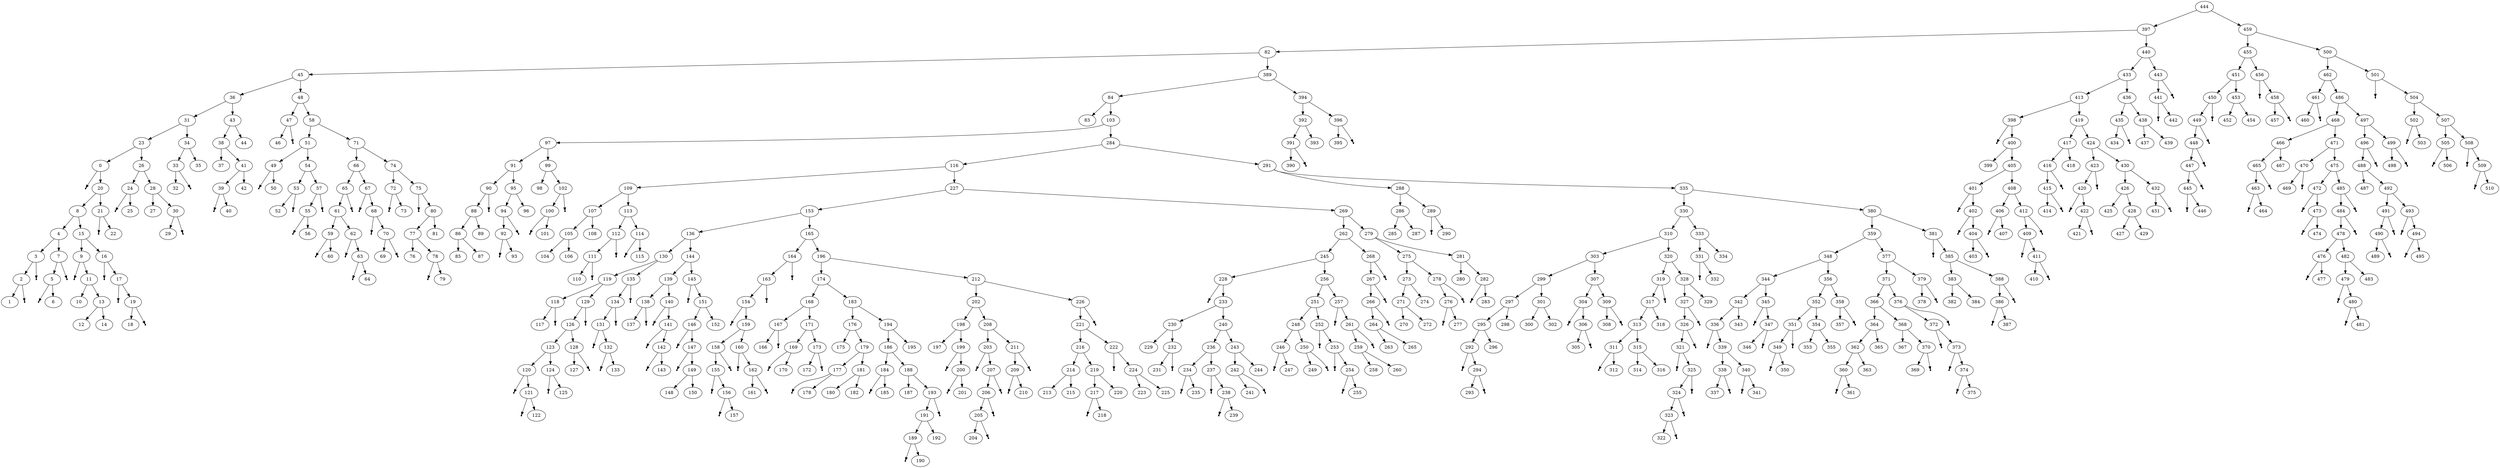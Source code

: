 digraph G{
	444;
	444 -> 397;
	397 -> 82;
	82 -> 45;
	45 -> 36;
	36 -> 31;
	31 -> 23;
	23 -> 0;
	null827758885 [shape=point];
	0 -> null827758885;
	0 -> 20;
	20 -> 8;
	8 -> 4;
	4 -> 3;
	3 -> 2;
	2 -> 1;
	null75867048 [shape=point];
	2 -> null75867048;
	null22742071 [shape=point];
	3 -> null22742071;
	4 -> 7;
	7 -> 5;
	null981336653 [shape=point];
	5 -> null981336653;
	5 -> 6;
	null723804233 [shape=point];
	7 -> null723804233;
	8 -> 15;
	15 -> 9;
	null798430781 [shape=point];
	9 -> null798430781;
	9 -> 11;
	11 -> 10;
	11 -> 13;
	13 -> 12;
	13 -> 14;
	15 -> 16;
	null161243243 [shape=point];
	16 -> null161243243;
	16 -> 17;
	null778402628 [shape=point];
	17 -> null778402628;
	17 -> 19;
	19 -> 18;
	null649137149 [shape=point];
	19 -> null649137149;
	20 -> 21;
	null982472935 [shape=point];
	21 -> null982472935;
	21 -> 22;
	23 -> 26;
	26 -> 24;
	null212432796 [shape=point];
	24 -> null212432796;
	24 -> 25;
	26 -> 28;
	28 -> 27;
	28 -> 30;
	30 -> 29;
	null658761873 [shape=point];
	30 -> null658761873;
	31 -> 34;
	34 -> 33;
	33 -> 32;
	null939791374 [shape=point];
	33 -> null939791374;
	34 -> 35;
	36 -> 43;
	43 -> 38;
	38 -> 37;
	38 -> 41;
	41 -> 39;
	null479428873 [shape=point];
	39 -> null479428873;
	39 -> 40;
	41 -> 42;
	43 -> 44;
	45 -> 48;
	48 -> 47;
	47 -> 46;
	null555202407 [shape=point];
	47 -> null555202407;
	48 -> 58;
	58 -> 51;
	51 -> 49;
	null988186308 [shape=point];
	49 -> null988186308;
	49 -> 50;
	51 -> 54;
	54 -> 53;
	53 -> 52;
	null909347615 [shape=point];
	53 -> null909347615;
	54 -> 57;
	57 -> 55;
	null212104877 [shape=point];
	55 -> null212104877;
	55 -> 56;
	null198530706 [shape=point];
	57 -> null198530706;
	58 -> 71;
	71 -> 66;
	66 -> 65;
	65 -> 61;
	61 -> 59;
	null460991590 [shape=point];
	59 -> null460991590;
	59 -> 60;
	61 -> 62;
	null510299822 [shape=point];
	62 -> null510299822;
	62 -> 63;
	null246459324 [shape=point];
	63 -> null246459324;
	63 -> 64;
	null128425309 [shape=point];
	65 -> null128425309;
	66 -> 67;
	null946039354 [shape=point];
	67 -> null946039354;
	67 -> 68;
	null979324495 [shape=point];
	68 -> null979324495;
	68 -> 70;
	70 -> 69;
	null311914469 [shape=point];
	70 -> null311914469;
	71 -> 74;
	74 -> 72;
	null576351437 [shape=point];
	72 -> null576351437;
	72 -> 73;
	74 -> 75;
	null240080317 [shape=point];
	75 -> null240080317;
	75 -> 80;
	80 -> 77;
	77 -> 76;
	77 -> 78;
	null103048626 [shape=point];
	78 -> null103048626;
	78 -> 79;
	80 -> 81;
	82 -> 389;
	389 -> 84;
	84 -> 83;
	84 -> 103;
	103 -> 97;
	97 -> 91;
	91 -> 90;
	90 -> 88;
	88 -> 86;
	86 -> 85;
	86 -> 87;
	88 -> 89;
	null134065649 [shape=point];
	90 -> null134065649;
	91 -> 95;
	95 -> 94;
	94 -> 92;
	null67898923 [shape=point];
	92 -> null67898923;
	92 -> 93;
	null747830449 [shape=point];
	94 -> null747830449;
	95 -> 96;
	97 -> 99;
	99 -> 98;
	99 -> 102;
	102 -> 100;
	null583460351 [shape=point];
	100 -> null583460351;
	100 -> 101;
	null960504456 [shape=point];
	102 -> null960504456;
	103 -> 284;
	284 -> 116;
	116 -> 109;
	109 -> 107;
	107 -> 105;
	105 -> 104;
	105 -> 106;
	107 -> 108;
	109 -> 113;
	113 -> 112;
	112 -> 111;
	111 -> 110;
	null383763706 [shape=point];
	111 -> null383763706;
	null981132851 [shape=point];
	112 -> null981132851;
	113 -> 114;
	null676105951 [shape=point];
	114 -> null676105951;
	114 -> 115;
	116 -> 227;
	227 -> 153;
	153 -> 136;
	136 -> 130;
	130 -> 119;
	119 -> 118;
	118 -> 117;
	null712108335 [shape=point];
	118 -> null712108335;
	119 -> 129;
	129 -> 126;
	126 -> 123;
	123 -> 120;
	null846237410 [shape=point];
	120 -> null846237410;
	120 -> 121;
	null782295682 [shape=point];
	121 -> null782295682;
	121 -> 122;
	123 -> 124;
	null859542472 [shape=point];
	124 -> null859542472;
	124 -> 125;
	126 -> 128;
	128 -> 127;
	null707517322 [shape=point];
	128 -> null707517322;
	null495257493 [shape=point];
	129 -> null495257493;
	130 -> 135;
	135 -> 134;
	134 -> 131;
	null510696236 [shape=point];
	131 -> null510696236;
	131 -> 132;
	null486547317 [shape=point];
	132 -> null486547317;
	132 -> 133;
	null818048247 [shape=point];
	134 -> null818048247;
	null931886470 [shape=point];
	135 -> null931886470;
	136 -> 144;
	144 -> 139;
	139 -> 138;
	138 -> 137;
	null541642182 [shape=point];
	138 -> null541642182;
	139 -> 140;
	null866908572 [shape=point];
	140 -> null866908572;
	140 -> 141;
	null733860787 [shape=point];
	141 -> null733860787;
	141 -> 142;
	null177783272 [shape=point];
	142 -> null177783272;
	142 -> 143;
	144 -> 145;
	null480603939 [shape=point];
	145 -> null480603939;
	145 -> 151;
	151 -> 146;
	null108397684 [shape=point];
	146 -> null108397684;
	146 -> 147;
	null930648167 [shape=point];
	147 -> null930648167;
	147 -> 149;
	149 -> 148;
	149 -> 150;
	151 -> 152;
	153 -> 165;
	165 -> 164;
	164 -> 163;
	163 -> 154;
	null373625423 [shape=point];
	154 -> null373625423;
	154 -> 159;
	159 -> 158;
	158 -> 155;
	null551297609 [shape=point];
	155 -> null551297609;
	155 -> 156;
	null386746123 [shape=point];
	156 -> null386746123;
	156 -> 157;
	null624713709 [shape=point];
	158 -> null624713709;
	159 -> 160;
	null131256589 [shape=point];
	160 -> null131256589;
	160 -> 162;
	162 -> 161;
	null52780147 [shape=point];
	162 -> null52780147;
	null875284403 [shape=point];
	163 -> null875284403;
	null229075200 [shape=point];
	164 -> null229075200;
	165 -> 196;
	196 -> 174;
	174 -> 168;
	168 -> 167;
	167 -> 166;
	null991781953 [shape=point];
	167 -> null991781953;
	168 -> 171;
	171 -> 169;
	null620490142 [shape=point];
	169 -> null620490142;
	169 -> 170;
	171 -> 173;
	173 -> 172;
	null207733013 [shape=point];
	173 -> null207733013;
	174 -> 183;
	183 -> 176;
	176 -> 175;
	176 -> 179;
	179 -> 177;
	null797236802 [shape=point];
	177 -> null797236802;
	177 -> 178;
	179 -> 181;
	181 -> 180;
	181 -> 182;
	183 -> 194;
	194 -> 186;
	186 -> 184;
	null550778758 [shape=point];
	184 -> null550778758;
	184 -> 185;
	186 -> 188;
	188 -> 187;
	188 -> 193;
	193 -> 191;
	191 -> 189;
	null841413945 [shape=point];
	189 -> null841413945;
	189 -> 190;
	191 -> 192;
	null65211993 [shape=point];
	193 -> null65211993;
	194 -> 195;
	196 -> 212;
	212 -> 202;
	202 -> 198;
	198 -> 197;
	198 -> 199;
	null222488082 [shape=point];
	199 -> null222488082;
	199 -> 200;
	null532233367 [shape=point];
	200 -> null532233367;
	200 -> 201;
	202 -> 208;
	208 -> 203;
	null969078467 [shape=point];
	203 -> null969078467;
	203 -> 207;
	207 -> 206;
	206 -> 205;
	205 -> 204;
	null418836135 [shape=point];
	205 -> null418836135;
	null287265489 [shape=point];
	206 -> null287265489;
	null623176793 [shape=point];
	207 -> null623176793;
	208 -> 211;
	211 -> 209;
	null247980311 [shape=point];
	209 -> null247980311;
	209 -> 210;
	null796559451 [shape=point];
	211 -> null796559451;
	212 -> 226;
	226 -> 221;
	221 -> 216;
	216 -> 214;
	214 -> 213;
	214 -> 215;
	216 -> 219;
	219 -> 217;
	null874359687 [shape=point];
	217 -> null874359687;
	217 -> 218;
	219 -> 220;
	221 -> 222;
	null402527289 [shape=point];
	222 -> null402527289;
	222 -> 224;
	224 -> 223;
	224 -> 225;
	null622083507 [shape=point];
	226 -> null622083507;
	227 -> 269;
	269 -> 262;
	262 -> 245;
	245 -> 228;
	null629915989 [shape=point];
	228 -> null629915989;
	228 -> 233;
	233 -> 230;
	230 -> 229;
	230 -> 232;
	232 -> 231;
	null854565857 [shape=point];
	232 -> null854565857;
	233 -> 240;
	240 -> 236;
	236 -> 234;
	null995102324 [shape=point];
	234 -> null995102324;
	234 -> 235;
	236 -> 237;
	null985850790 [shape=point];
	237 -> null985850790;
	237 -> 238;
	null576163314 [shape=point];
	238 -> null576163314;
	238 -> 239;
	240 -> 243;
	243 -> 242;
	242 -> 241;
	null917738588 [shape=point];
	242 -> null917738588;
	243 -> 244;
	245 -> 256;
	256 -> 251;
	251 -> 248;
	248 -> 246;
	null187646665 [shape=point];
	246 -> null187646665;
	246 -> 247;
	248 -> 250;
	250 -> 249;
	null663331712 [shape=point];
	250 -> null663331712;
	251 -> 252;
	null117270639 [shape=point];
	252 -> null117270639;
	252 -> 253;
	null658528291 [shape=point];
	253 -> null658528291;
	253 -> 254;
	null348581140 [shape=point];
	254 -> null348581140;
	254 -> 255;
	256 -> 257;
	null956555973 [shape=point];
	257 -> null956555973;
	257 -> 261;
	261 -> 259;
	259 -> 258;
	259 -> 260;
	null855542156 [shape=point];
	261 -> null855542156;
	262 -> 268;
	268 -> 267;
	267 -> 266;
	266 -> 264;
	264 -> 263;
	264 -> 265;
	null266812059 [shape=point];
	266 -> null266812059;
	null108975502 [shape=point];
	267 -> null108975502;
	null270999168 [shape=point];
	268 -> null270999168;
	269 -> 279;
	279 -> 275;
	275 -> 273;
	273 -> 271;
	271 -> 270;
	271 -> 272;
	273 -> 274;
	275 -> 278;
	278 -> 276;
	null484837143 [shape=point];
	276 -> null484837143;
	276 -> 277;
	null290268139 [shape=point];
	278 -> null290268139;
	279 -> 281;
	281 -> 280;
	281 -> 282;
	null171990455 [shape=point];
	282 -> null171990455;
	282 -> 283;
	284 -> 291;
	291 -> 288;
	288 -> 286;
	286 -> 285;
	286 -> 287;
	288 -> 289;
	null735510009 [shape=point];
	289 -> null735510009;
	289 -> 290;
	291 -> 335;
	335 -> 330;
	330 -> 310;
	310 -> 303;
	303 -> 299;
	299 -> 297;
	297 -> 295;
	295 -> 292;
	null910547498 [shape=point];
	292 -> null910547498;
	292 -> 294;
	294 -> 293;
	null407964395 [shape=point];
	294 -> null407964395;
	295 -> 296;
	297 -> 298;
	299 -> 301;
	301 -> 300;
	301 -> 302;
	303 -> 307;
	307 -> 304;
	null321460470 [shape=point];
	304 -> null321460470;
	304 -> 306;
	306 -> 305;
	null865314804 [shape=point];
	306 -> null865314804;
	307 -> 309;
	309 -> 308;
	null302133724 [shape=point];
	309 -> null302133724;
	310 -> 320;
	320 -> 319;
	319 -> 317;
	317 -> 313;
	313 -> 311;
	null270640657 [shape=point];
	311 -> null270640657;
	311 -> 312;
	313 -> 315;
	315 -> 314;
	315 -> 316;
	317 -> 318;
	null163726912 [shape=point];
	319 -> null163726912;
	320 -> 328;
	328 -> 327;
	327 -> 326;
	326 -> 321;
	null570141942 [shape=point];
	321 -> null570141942;
	321 -> 325;
	325 -> 324;
	324 -> 323;
	323 -> 322;
	null788006803 [shape=point];
	323 -> null788006803;
	null879290925 [shape=point];
	324 -> null879290925;
	null907209462 [shape=point];
	325 -> null907209462;
	null348808102 [shape=point];
	326 -> null348808102;
	null732690045 [shape=point];
	327 -> null732690045;
	328 -> 329;
	330 -> 333;
	333 -> 331;
	null708522798 [shape=point];
	331 -> null708522798;
	331 -> 332;
	333 -> 334;
	335 -> 380;
	380 -> 359;
	359 -> 348;
	348 -> 344;
	344 -> 342;
	342 -> 336;
	null440493343 [shape=point];
	336 -> null440493343;
	336 -> 339;
	339 -> 338;
	338 -> 337;
	null470213065 [shape=point];
	338 -> null470213065;
	339 -> 340;
	null899234826 [shape=point];
	340 -> null899234826;
	340 -> 341;
	342 -> 343;
	344 -> 345;
	null769879695 [shape=point];
	345 -> null769879695;
	345 -> 347;
	347 -> 346;
	null956478880 [shape=point];
	347 -> null956478880;
	348 -> 356;
	356 -> 352;
	352 -> 351;
	351 -> 349;
	null206528151 [shape=point];
	349 -> null206528151;
	349 -> 350;
	null767552005 [shape=point];
	351 -> null767552005;
	352 -> 354;
	354 -> 353;
	354 -> 355;
	356 -> 358;
	358 -> 357;
	null53633966 [shape=point];
	358 -> null53633966;
	359 -> 377;
	377 -> 371;
	371 -> 366;
	366 -> 364;
	364 -> 362;
	362 -> 360;
	null205699266 [shape=point];
	360 -> null205699266;
	360 -> 361;
	362 -> 363;
	364 -> 365;
	366 -> 368;
	368 -> 367;
	368 -> 370;
	370 -> 369;
	null488474903 [shape=point];
	370 -> null488474903;
	371 -> 376;
	376 -> 372;
	null954784877 [shape=point];
	372 -> null954784877;
	372 -> 373;
	null506166901 [shape=point];
	373 -> null506166901;
	373 -> 374;
	null609589934 [shape=point];
	374 -> null609589934;
	374 -> 375;
	null827290195 [shape=point];
	376 -> null827290195;
	377 -> 379;
	379 -> 378;
	null884825246 [shape=point];
	379 -> null884825246;
	380 -> 381;
	null699096325 [shape=point];
	381 -> null699096325;
	381 -> 385;
	385 -> 383;
	383 -> 382;
	383 -> 384;
	385 -> 388;
	388 -> 386;
	null323969073 [shape=point];
	386 -> null323969073;
	386 -> 387;
	null776374822 [shape=point];
	388 -> null776374822;
	389 -> 394;
	394 -> 392;
	392 -> 391;
	391 -> 390;
	null297925725 [shape=point];
	391 -> null297925725;
	392 -> 393;
	394 -> 396;
	396 -> 395;
	null622677224 [shape=point];
	396 -> null622677224;
	397 -> 440;
	440 -> 433;
	433 -> 413;
	413 -> 398;
	null470490991 [shape=point];
	398 -> null470490991;
	398 -> 400;
	400 -> 399;
	400 -> 405;
	405 -> 401;
	null994998069 [shape=point];
	401 -> null994998069;
	401 -> 402;
	null192962691 [shape=point];
	402 -> null192962691;
	402 -> 404;
	404 -> 403;
	null149846545 [shape=point];
	404 -> null149846545;
	405 -> 408;
	408 -> 406;
	null595915007 [shape=point];
	406 -> null595915007;
	406 -> 407;
	408 -> 412;
	412 -> 409;
	null79468114 [shape=point];
	409 -> null79468114;
	409 -> 411;
	411 -> 410;
	null569120330 [shape=point];
	411 -> null569120330;
	null483417025 [shape=point];
	412 -> null483417025;
	413 -> 419;
	419 -> 417;
	417 -> 416;
	416 -> 415;
	415 -> 414;
	null674155181 [shape=point];
	415 -> null674155181;
	null499959906 [shape=point];
	416 -> null499959906;
	417 -> 418;
	419 -> 424;
	424 -> 423;
	423 -> 420;
	null932691600 [shape=point];
	420 -> null932691600;
	420 -> 422;
	422 -> 421;
	null790428247 [shape=point];
	422 -> null790428247;
	null786341877 [shape=point];
	423 -> null786341877;
	424 -> 430;
	430 -> 426;
	426 -> 425;
	426 -> 428;
	428 -> 427;
	428 -> 429;
	430 -> 432;
	432 -> 431;
	null650570572 [shape=point];
	432 -> null650570572;
	433 -> 436;
	436 -> 435;
	435 -> 434;
	null88387475 [shape=point];
	435 -> null88387475;
	436 -> 438;
	438 -> 437;
	438 -> 439;
	440 -> 443;
	443 -> 441;
	null481835805 [shape=point];
	441 -> null481835805;
	441 -> 442;
	null386914736 [shape=point];
	443 -> null386914736;
	444 -> 459;
	459 -> 455;
	455 -> 451;
	451 -> 450;
	450 -> 449;
	449 -> 448;
	448 -> 447;
	447 -> 445;
	null762424077 [shape=point];
	445 -> null762424077;
	445 -> 446;
	null114278711 [shape=point];
	447 -> null114278711;
	null685610627 [shape=point];
	448 -> null685610627;
	null725065642 [shape=point];
	449 -> null725065642;
	null773339126 [shape=point];
	450 -> null773339126;
	451 -> 453;
	453 -> 452;
	453 -> 454;
	455 -> 456;
	null925190340 [shape=point];
	456 -> null925190340;
	456 -> 458;
	458 -> 457;
	null36850165 [shape=point];
	458 -> null36850165;
	459 -> 500;
	500 -> 462;
	462 -> 461;
	461 -> 460;
	null375196918 [shape=point];
	461 -> null375196918;
	462 -> 486;
	486 -> 468;
	468 -> 466;
	466 -> 465;
	465 -> 463;
	null727515479 [shape=point];
	463 -> null727515479;
	463 -> 464;
	null492179874 [shape=point];
	465 -> null492179874;
	466 -> 467;
	468 -> 471;
	471 -> 470;
	470 -> 469;
	null130419702 [shape=point];
	470 -> null130419702;
	471 -> 475;
	475 -> 472;
	null621789030 [shape=point];
	472 -> null621789030;
	472 -> 473;
	null656022992 [shape=point];
	473 -> null656022992;
	473 -> 474;
	475 -> 485;
	485 -> 484;
	484 -> 478;
	478 -> 476;
	null517682838 [shape=point];
	476 -> null517682838;
	476 -> 477;
	478 -> 482;
	482 -> 479;
	null443757378 [shape=point];
	479 -> null443757378;
	479 -> 480;
	null555639443 [shape=point];
	480 -> null555639443;
	480 -> 481;
	482 -> 483;
	null411981843 [shape=point];
	484 -> null411981843;
	null67203031 [shape=point];
	485 -> null67203031;
	486 -> 497;
	497 -> 496;
	496 -> 488;
	488 -> 487;
	488 -> 492;
	492 -> 491;
	491 -> 490;
	490 -> 489;
	null831446237 [shape=point];
	490 -> null831446237;
	null273790379 [shape=point];
	491 -> null273790379;
	492 -> 493;
	null289493908 [shape=point];
	493 -> null289493908;
	493 -> 494;
	null784404096 [shape=point];
	494 -> null784404096;
	494 -> 495;
	null913473892 [shape=point];
	496 -> null913473892;
	497 -> 499;
	499 -> 498;
	null956357065 [shape=point];
	499 -> null956357065;
	500 -> 501;
	null844339393 [shape=point];
	501 -> null844339393;
	501 -> 504;
	504 -> 502;
	null286410830 [shape=point];
	502 -> null286410830;
	502 -> 503;
	504 -> 507;
	507 -> 505;
	null330574493 [shape=point];
	505 -> null330574493;
	505 -> 506;
	507 -> 508;
	null731112639 [shape=point];
	508 -> null731112639;
	508 -> 509;
	null617265815 [shape=point];
	509 -> null617265815;
	509 -> 510;
}